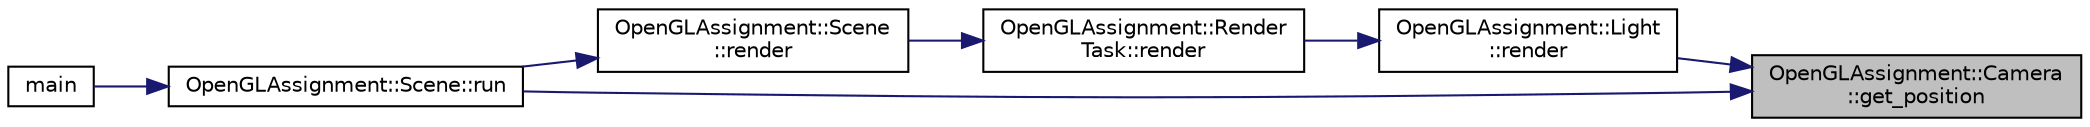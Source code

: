 digraph "OpenGLAssignment::Camera::get_position"
{
 // LATEX_PDF_SIZE
  edge [fontname="Helvetica",fontsize="10",labelfontname="Helvetica",labelfontsize="10"];
  node [fontname="Helvetica",fontsize="10",shape=record];
  rankdir="RL";
  Node1 [label="OpenGLAssignment::Camera\l::get_position",height=0.2,width=0.4,color="black", fillcolor="grey75", style="filled", fontcolor="black",tooltip="Gets the position of the camera."];
  Node1 -> Node2 [dir="back",color="midnightblue",fontsize="10",style="solid",fontname="Helvetica"];
  Node2 [label="OpenGLAssignment::Light\l::render",height=0.2,width=0.4,color="black", fillcolor="white", style="filled",URL="$class_open_g_l_assignment_1_1_light.html#aaedc6884d12e21dec6468143214fb8a6",tooltip="Render. Update the lights values."];
  Node2 -> Node3 [dir="back",color="midnightblue",fontsize="10",style="solid",fontname="Helvetica"];
  Node3 [label="OpenGLAssignment::Render\lTask::render",height=0.2,width=0.4,color="black", fillcolor="white", style="filled",URL="$class_open_g_l_assignment_1_1_render_task.html#aae3febb180c4733187137cc8179f2824",tooltip="Render the scene."];
  Node3 -> Node4 [dir="back",color="midnightblue",fontsize="10",style="solid",fontname="Helvetica"];
  Node4 [label="OpenGLAssignment::Scene\l::render",height=0.2,width=0.4,color="black", fillcolor="white", style="filled",URL="$class_open_g_l_assignment_1_1_scene.html#af743cc56f5ea7486e4a6bbe5f8622932",tooltip="Render the scene."];
  Node4 -> Node5 [dir="back",color="midnightblue",fontsize="10",style="solid",fontname="Helvetica"];
  Node5 [label="OpenGLAssignment::Scene::run",height=0.2,width=0.4,color="black", fillcolor="white", style="filled",URL="$class_open_g_l_assignment_1_1_scene.html#a1c61c5bc598a3dd828f9457cf294b1bb",tooltip="Scene loop."];
  Node5 -> Node6 [dir="back",color="midnightblue",fontsize="10",style="solid",fontname="Helvetica"];
  Node6 [label="main",height=0.2,width=0.4,color="black", fillcolor="white", style="filled",URL="$main_8cpp.html#ae66f6b31b5ad750f1fe042a706a4e3d4",tooltip=" "];
  Node1 -> Node5 [dir="back",color="midnightblue",fontsize="10",style="solid",fontname="Helvetica"];
}
